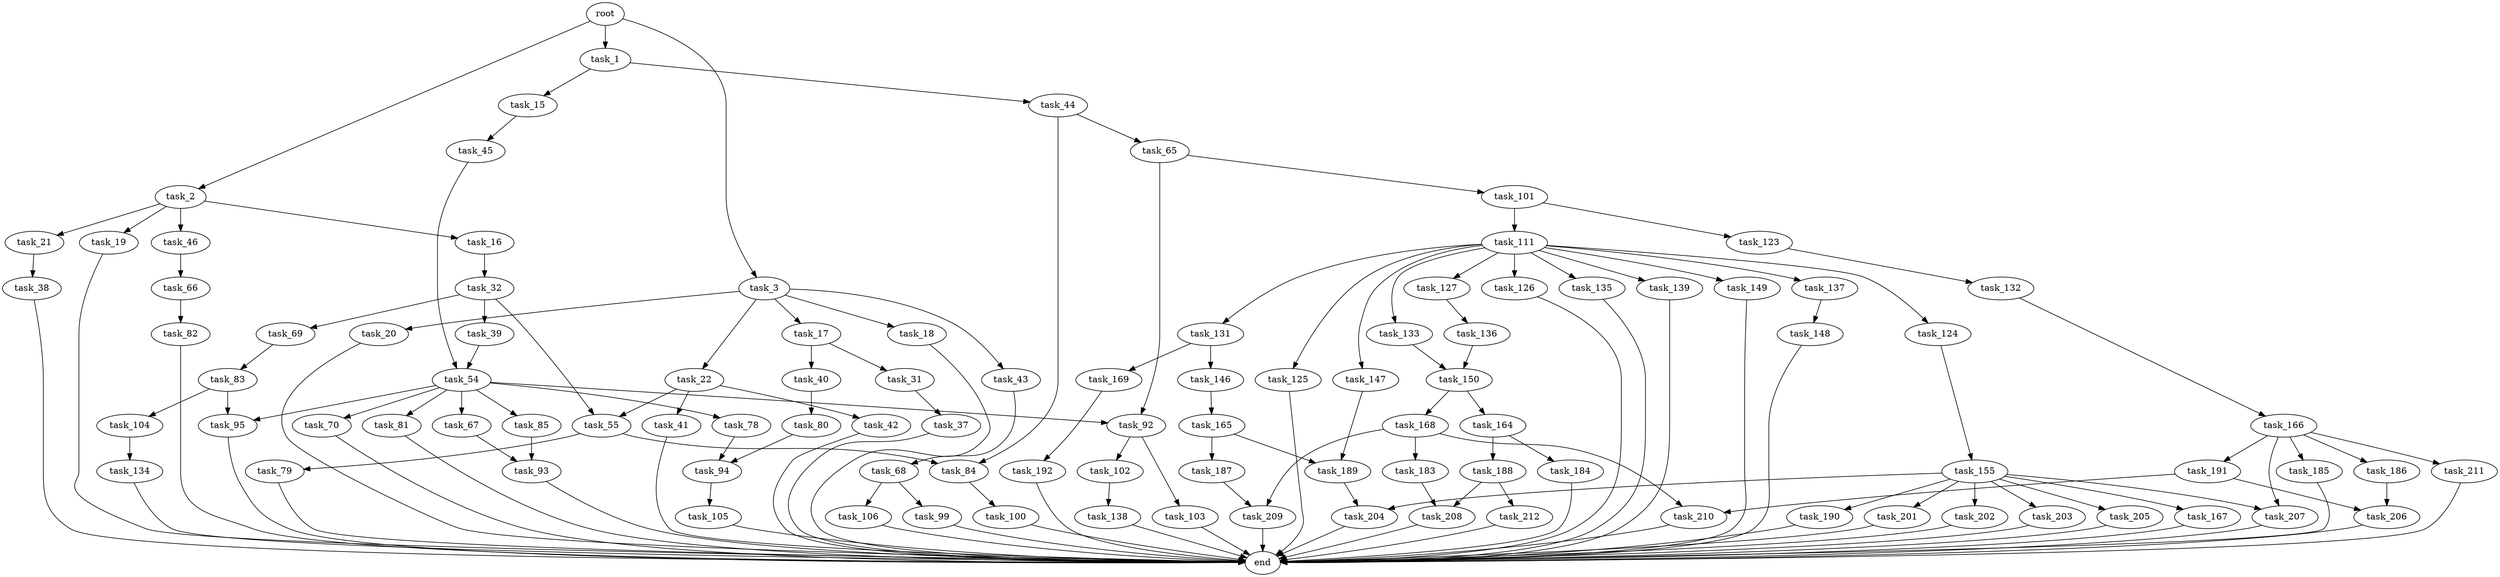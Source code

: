 digraph G {
  root [size="0.000000"];
  task_1 [size="782757789696.000000"];
  task_2 [size="27098788900.000000"];
  task_3 [size="134217728000.000000"];
  task_15 [size="469261065856.000000"];
  task_44 [size="144401043384.000000"];
  task_16 [size="101080555398.000000"];
  task_19 [size="47025596292.000000"];
  task_21 [size="717988115193.000000"];
  task_46 [size="183553631712.000000"];
  task_17 [size="480404445134.000000"];
  task_18 [size="134217728000.000000"];
  task_20 [size="322498116513.000000"];
  task_22 [size="4766113473.000000"];
  task_43 [size="3694462889.000000"];
  task_45 [size="47173776863.000000"];
  task_32 [size="231928233984.000000"];
  task_31 [size="142012597520.000000"];
  task_40 [size="28991029248.000000"];
  end [size="0.000000"];
  task_38 [size="166729221639.000000"];
  task_41 [size="513237578565.000000"];
  task_42 [size="657859875728.000000"];
  task_55 [size="445663463444.000000"];
  task_37 [size="169685216153.000000"];
  task_39 [size="2801270588.000000"];
  task_69 [size="17661590303.000000"];
  task_54 [size="10469202610.000000"];
  task_80 [size="134217728000.000000"];
  task_68 [size="782757789696.000000"];
  task_65 [size="65461271654.000000"];
  task_84 [size="68719476736.000000"];
  task_66 [size="109718822281.000000"];
  task_67 [size="1073741824000.000000"];
  task_70 [size="549755813888.000000"];
  task_78 [size="632160924428.000000"];
  task_81 [size="269368010652.000000"];
  task_85 [size="231928233984.000000"];
  task_92 [size="485781706306.000000"];
  task_95 [size="375719858440.000000"];
  task_79 [size="4020631336.000000"];
  task_101 [size="1807201968.000000"];
  task_82 [size="18570331239.000000"];
  task_93 [size="88445370240.000000"];
  task_99 [size="231928233984.000000"];
  task_106 [size="3006490381.000000"];
  task_83 [size="667740104.000000"];
  task_94 [size="82904371745.000000"];
  task_104 [size="15274326207.000000"];
  task_100 [size="4095568298.000000"];
  task_102 [size="107040912408.000000"];
  task_103 [size="549755813888.000000"];
  task_105 [size="134217728000.000000"];
  task_111 [size="325861113664.000000"];
  task_123 [size="124988138376.000000"];
  task_138 [size="111478987677.000000"];
  task_134 [size="45756858980.000000"];
  task_124 [size="13568471178.000000"];
  task_125 [size="1073741824000.000000"];
  task_126 [size="93943315113.000000"];
  task_127 [size="79315259317.000000"];
  task_131 [size="3289631380.000000"];
  task_133 [size="33816473282.000000"];
  task_135 [size="701157302.000000"];
  task_137 [size="68719476736.000000"];
  task_139 [size="22285218634.000000"];
  task_147 [size="80764114741.000000"];
  task_149 [size="332995864140.000000"];
  task_132 [size="759587426.000000"];
  task_155 [size="12803160816.000000"];
  task_136 [size="11947207800.000000"];
  task_146 [size="1214632976.000000"];
  task_169 [size="231928233984.000000"];
  task_166 [size="28991029248.000000"];
  task_150 [size="368293445632.000000"];
  task_148 [size="68719476736.000000"];
  task_165 [size="30905237118.000000"];
  task_189 [size="549755813888.000000"];
  task_164 [size="8589934592.000000"];
  task_168 [size="164357795832.000000"];
  task_167 [size="2067185524.000000"];
  task_190 [size="1358643834849.000000"];
  task_201 [size="45846759734.000000"];
  task_202 [size="368293445632.000000"];
  task_203 [size="26438519239.000000"];
  task_204 [size="672541704359.000000"];
  task_205 [size="197992776830.000000"];
  task_207 [size="566872387199.000000"];
  task_184 [size="2905255238.000000"];
  task_188 [size="145091307464.000000"];
  task_187 [size="28991029248.000000"];
  task_185 [size="1010987408822.000000"];
  task_186 [size="13390903358.000000"];
  task_191 [size="7214813552.000000"];
  task_211 [size="116110557940.000000"];
  task_183 [size="231928233984.000000"];
  task_209 [size="134217728000.000000"];
  task_210 [size="252484972407.000000"];
  task_192 [size="134217728000.000000"];
  task_208 [size="432182610074.000000"];
  task_206 [size="50951972209.000000"];
  task_212 [size="231928233984.000000"];

  root -> task_1 [size="1.000000"];
  root -> task_2 [size="1.000000"];
  root -> task_3 [size="1.000000"];
  task_1 -> task_15 [size="679477248.000000"];
  task_1 -> task_44 [size="679477248.000000"];
  task_2 -> task_16 [size="838860800.000000"];
  task_2 -> task_19 [size="838860800.000000"];
  task_2 -> task_21 [size="838860800.000000"];
  task_2 -> task_46 [size="838860800.000000"];
  task_3 -> task_17 [size="209715200.000000"];
  task_3 -> task_18 [size="209715200.000000"];
  task_3 -> task_20 [size="209715200.000000"];
  task_3 -> task_22 [size="209715200.000000"];
  task_3 -> task_43 [size="209715200.000000"];
  task_15 -> task_45 [size="838860800.000000"];
  task_44 -> task_65 [size="134217728.000000"];
  task_44 -> task_84 [size="134217728.000000"];
  task_16 -> task_32 [size="411041792.000000"];
  task_19 -> end [size="1.000000"];
  task_21 -> task_38 [size="838860800.000000"];
  task_46 -> task_66 [size="301989888.000000"];
  task_17 -> task_31 [size="411041792.000000"];
  task_17 -> task_40 [size="411041792.000000"];
  task_18 -> end [size="1.000000"];
  task_20 -> end [size="1.000000"];
  task_22 -> task_41 [size="209715200.000000"];
  task_22 -> task_42 [size="209715200.000000"];
  task_22 -> task_55 [size="209715200.000000"];
  task_43 -> task_68 [size="209715200.000000"];
  task_45 -> task_54 [size="75497472.000000"];
  task_32 -> task_39 [size="301989888.000000"];
  task_32 -> task_55 [size="301989888.000000"];
  task_32 -> task_69 [size="301989888.000000"];
  task_31 -> task_37 [size="209715200.000000"];
  task_40 -> task_80 [size="75497472.000000"];
  task_38 -> end [size="1.000000"];
  task_41 -> end [size="1.000000"];
  task_42 -> end [size="1.000000"];
  task_55 -> task_79 [size="301989888.000000"];
  task_55 -> task_84 [size="301989888.000000"];
  task_37 -> end [size="1.000000"];
  task_39 -> task_54 [size="75497472.000000"];
  task_69 -> task_83 [size="838860800.000000"];
  task_54 -> task_67 [size="679477248.000000"];
  task_54 -> task_70 [size="679477248.000000"];
  task_54 -> task_78 [size="679477248.000000"];
  task_54 -> task_81 [size="679477248.000000"];
  task_54 -> task_85 [size="679477248.000000"];
  task_54 -> task_92 [size="679477248.000000"];
  task_54 -> task_95 [size="679477248.000000"];
  task_80 -> task_94 [size="209715200.000000"];
  task_68 -> task_99 [size="679477248.000000"];
  task_68 -> task_106 [size="679477248.000000"];
  task_65 -> task_92 [size="209715200.000000"];
  task_65 -> task_101 [size="209715200.000000"];
  task_84 -> task_100 [size="134217728.000000"];
  task_66 -> task_82 [size="75497472.000000"];
  task_67 -> task_93 [size="838860800.000000"];
  task_70 -> end [size="1.000000"];
  task_78 -> task_94 [size="411041792.000000"];
  task_81 -> end [size="1.000000"];
  task_85 -> task_93 [size="301989888.000000"];
  task_92 -> task_102 [size="679477248.000000"];
  task_92 -> task_103 [size="679477248.000000"];
  task_95 -> end [size="1.000000"];
  task_79 -> end [size="1.000000"];
  task_101 -> task_111 [size="134217728.000000"];
  task_101 -> task_123 [size="134217728.000000"];
  task_82 -> end [size="1.000000"];
  task_93 -> end [size="1.000000"];
  task_99 -> end [size="1.000000"];
  task_106 -> end [size="1.000000"];
  task_83 -> task_95 [size="33554432.000000"];
  task_83 -> task_104 [size="33554432.000000"];
  task_94 -> task_105 [size="75497472.000000"];
  task_104 -> task_134 [size="33554432.000000"];
  task_100 -> end [size="1.000000"];
  task_102 -> task_138 [size="134217728.000000"];
  task_103 -> end [size="1.000000"];
  task_105 -> end [size="1.000000"];
  task_111 -> task_124 [size="209715200.000000"];
  task_111 -> task_125 [size="209715200.000000"];
  task_111 -> task_126 [size="209715200.000000"];
  task_111 -> task_127 [size="209715200.000000"];
  task_111 -> task_131 [size="209715200.000000"];
  task_111 -> task_133 [size="209715200.000000"];
  task_111 -> task_135 [size="209715200.000000"];
  task_111 -> task_137 [size="209715200.000000"];
  task_111 -> task_139 [size="209715200.000000"];
  task_111 -> task_147 [size="209715200.000000"];
  task_111 -> task_149 [size="209715200.000000"];
  task_123 -> task_132 [size="134217728.000000"];
  task_138 -> end [size="1.000000"];
  task_134 -> end [size="1.000000"];
  task_124 -> task_155 [size="411041792.000000"];
  task_125 -> end [size="1.000000"];
  task_126 -> end [size="1.000000"];
  task_127 -> task_136 [size="75497472.000000"];
  task_131 -> task_146 [size="209715200.000000"];
  task_131 -> task_169 [size="209715200.000000"];
  task_133 -> task_150 [size="679477248.000000"];
  task_135 -> end [size="1.000000"];
  task_137 -> task_148 [size="134217728.000000"];
  task_139 -> end [size="1.000000"];
  task_147 -> task_189 [size="209715200.000000"];
  task_149 -> end [size="1.000000"];
  task_132 -> task_166 [size="33554432.000000"];
  task_155 -> task_167 [size="209715200.000000"];
  task_155 -> task_190 [size="209715200.000000"];
  task_155 -> task_201 [size="209715200.000000"];
  task_155 -> task_202 [size="209715200.000000"];
  task_155 -> task_203 [size="209715200.000000"];
  task_155 -> task_204 [size="209715200.000000"];
  task_155 -> task_205 [size="209715200.000000"];
  task_155 -> task_207 [size="209715200.000000"];
  task_136 -> task_150 [size="679477248.000000"];
  task_146 -> task_165 [size="75497472.000000"];
  task_169 -> task_192 [size="301989888.000000"];
  task_166 -> task_185 [size="75497472.000000"];
  task_166 -> task_186 [size="75497472.000000"];
  task_166 -> task_191 [size="75497472.000000"];
  task_166 -> task_207 [size="75497472.000000"];
  task_166 -> task_211 [size="75497472.000000"];
  task_150 -> task_164 [size="411041792.000000"];
  task_150 -> task_168 [size="411041792.000000"];
  task_148 -> end [size="1.000000"];
  task_165 -> task_187 [size="33554432.000000"];
  task_165 -> task_189 [size="33554432.000000"];
  task_189 -> task_204 [size="536870912.000000"];
  task_164 -> task_184 [size="33554432.000000"];
  task_164 -> task_188 [size="33554432.000000"];
  task_168 -> task_183 [size="301989888.000000"];
  task_168 -> task_209 [size="301989888.000000"];
  task_168 -> task_210 [size="301989888.000000"];
  task_167 -> end [size="1.000000"];
  task_190 -> end [size="1.000000"];
  task_201 -> end [size="1.000000"];
  task_202 -> end [size="1.000000"];
  task_203 -> end [size="1.000000"];
  task_204 -> end [size="1.000000"];
  task_205 -> end [size="1.000000"];
  task_207 -> end [size="1.000000"];
  task_184 -> end [size="1.000000"];
  task_188 -> task_208 [size="411041792.000000"];
  task_188 -> task_212 [size="411041792.000000"];
  task_187 -> task_209 [size="75497472.000000"];
  task_185 -> end [size="1.000000"];
  task_186 -> task_206 [size="411041792.000000"];
  task_191 -> task_206 [size="209715200.000000"];
  task_191 -> task_210 [size="209715200.000000"];
  task_211 -> end [size="1.000000"];
  task_183 -> task_208 [size="301989888.000000"];
  task_209 -> end [size="1.000000"];
  task_210 -> end [size="1.000000"];
  task_192 -> end [size="1.000000"];
  task_208 -> end [size="1.000000"];
  task_206 -> end [size="1.000000"];
  task_212 -> end [size="1.000000"];
}
